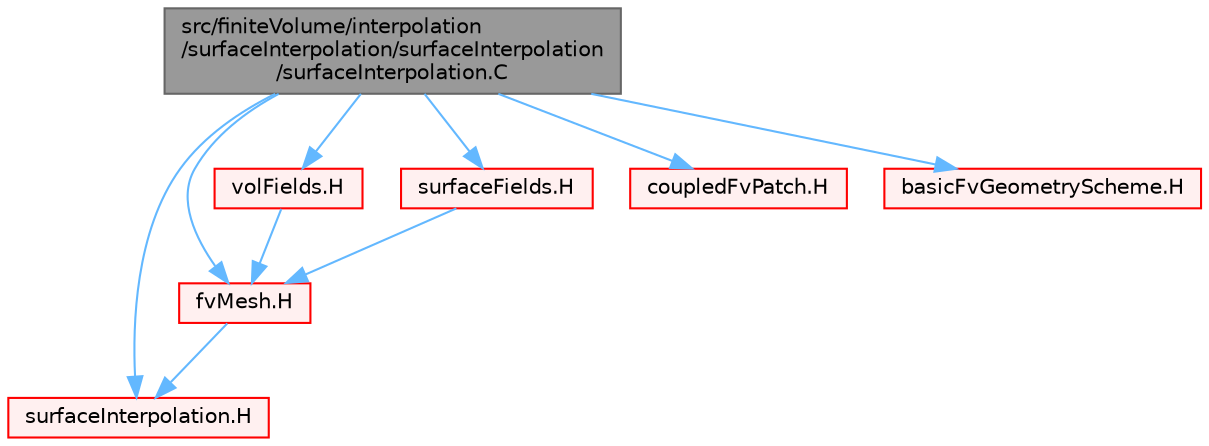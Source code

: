digraph "src/finiteVolume/interpolation/surfaceInterpolation/surfaceInterpolation/surfaceInterpolation.C"
{
 // LATEX_PDF_SIZE
  bgcolor="transparent";
  edge [fontname=Helvetica,fontsize=10,labelfontname=Helvetica,labelfontsize=10];
  node [fontname=Helvetica,fontsize=10,shape=box,height=0.2,width=0.4];
  Node1 [id="Node000001",label="src/finiteVolume/interpolation\l/surfaceInterpolation/surfaceInterpolation\l/surfaceInterpolation.C",height=0.2,width=0.4,color="gray40", fillcolor="grey60", style="filled", fontcolor="black",tooltip="Cell to face interpolation scheme. Included in fvMesh."];
  Node1 -> Node2 [id="edge1_Node000001_Node000002",color="steelblue1",style="solid",tooltip=" "];
  Node2 [id="Node000002",label="surfaceInterpolation.H",height=0.2,width=0.4,color="red", fillcolor="#FFF0F0", style="filled",URL="$surfaceInterpolation_8H.html",tooltip=" "];
  Node1 -> Node137 [id="edge2_Node000001_Node000137",color="steelblue1",style="solid",tooltip=" "];
  Node137 [id="Node000137",label="fvMesh.H",height=0.2,width=0.4,color="red", fillcolor="#FFF0F0", style="filled",URL="$fvMesh_8H.html",tooltip=" "];
  Node137 -> Node2 [id="edge3_Node000137_Node000002",color="steelblue1",style="solid",tooltip=" "];
  Node1 -> Node341 [id="edge4_Node000001_Node000341",color="steelblue1",style="solid",tooltip=" "];
  Node341 [id="Node000341",label="volFields.H",height=0.2,width=0.4,color="red", fillcolor="#FFF0F0", style="filled",URL="$volFields_8H.html",tooltip=" "];
  Node341 -> Node137 [id="edge5_Node000341_Node000137",color="steelblue1",style="solid",tooltip=" "];
  Node1 -> Node379 [id="edge6_Node000001_Node000379",color="steelblue1",style="solid",tooltip=" "];
  Node379 [id="Node000379",label="surfaceFields.H",height=0.2,width=0.4,color="red", fillcolor="#FFF0F0", style="filled",URL="$surfaceFields_8H.html",tooltip="Foam::surfaceFields."];
  Node379 -> Node137 [id="edge7_Node000379_Node000137",color="steelblue1",style="solid",tooltip=" "];
  Node1 -> Node387 [id="edge8_Node000001_Node000387",color="steelblue1",style="solid",tooltip=" "];
  Node387 [id="Node000387",label="coupledFvPatch.H",height=0.2,width=0.4,color="red", fillcolor="#FFF0F0", style="filled",URL="$coupledFvPatch_8H.html",tooltip=" "];
  Node1 -> Node393 [id="edge9_Node000001_Node000393",color="steelblue1",style="solid",tooltip=" "];
  Node393 [id="Node000393",label="basicFvGeometryScheme.H",height=0.2,width=0.4,color="red", fillcolor="#FFF0F0", style="filled",URL="$basicFvGeometryScheme_8H.html",tooltip=" "];
}
